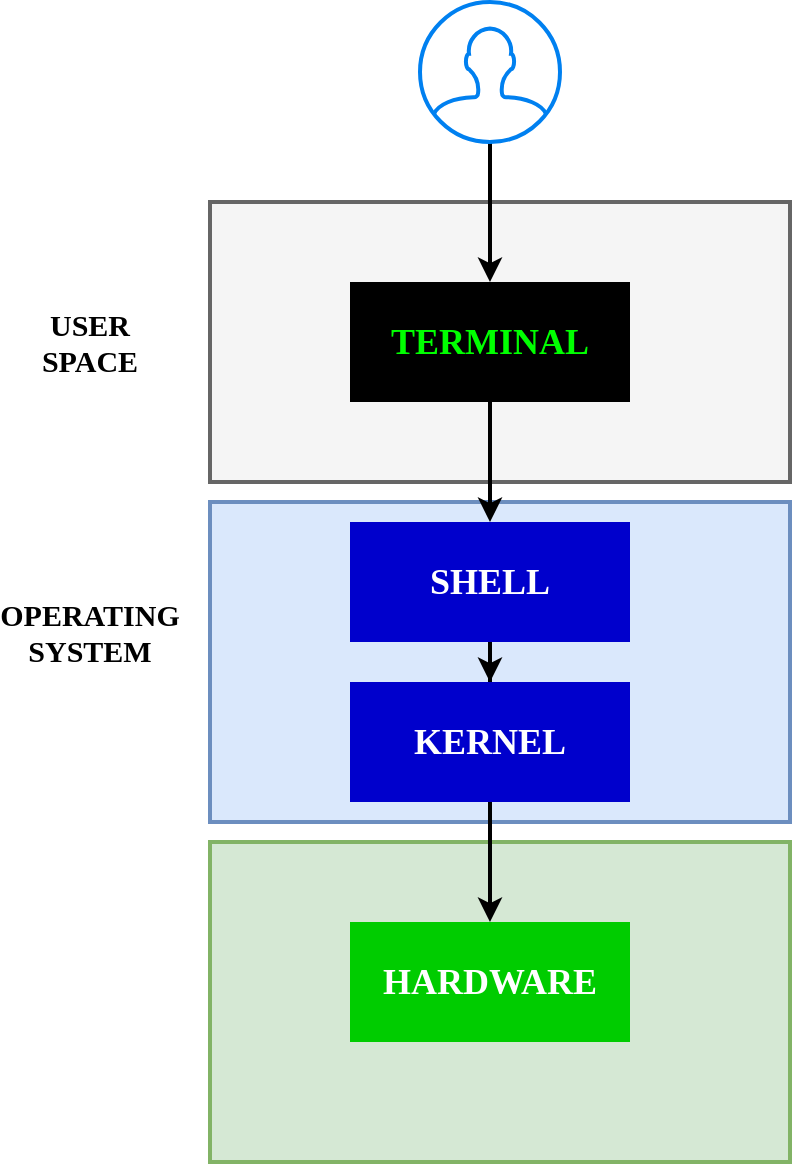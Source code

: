 <mxfile version="20.3.0" type="device"><diagram id="dRp5_16SvhGLSU4_Q4jk" name="Page-1"><mxGraphModel dx="782" dy="1217" grid="1" gridSize="10" guides="1" tooltips="1" connect="1" arrows="1" fold="1" page="1" pageScale="1" pageWidth="850" pageHeight="1100" math="0" shadow="0"><root><mxCell id="0"/><mxCell id="1" parent="0"/><mxCell id="foJGUWbuZOkfMDz00rqw-16" value="" style="rounded=0;whiteSpace=wrap;html=1;labelBackgroundColor=none;strokeWidth=2;fontFamily=Lucida Console;fillColor=#d5e8d4;strokeColor=#82b366;" vertex="1" parent="1"><mxGeometry x="270" y="670" width="290" height="160" as="geometry"/></mxCell><mxCell id="foJGUWbuZOkfMDz00rqw-15" value="" style="rounded=0;whiteSpace=wrap;html=1;labelBackgroundColor=none;strokeWidth=2;fontFamily=Lucida Console;fillColor=#dae8fc;strokeColor=#6c8ebf;" vertex="1" parent="1"><mxGeometry x="270" y="500" width="290" height="160" as="geometry"/></mxCell><mxCell id="foJGUWbuZOkfMDz00rqw-14" value="" style="rounded=0;whiteSpace=wrap;html=1;labelBackgroundColor=none;strokeWidth=2;fontFamily=Lucida Console;fillColor=#f5f5f5;strokeColor=#666666;fontColor=#333333;" vertex="1" parent="1"><mxGeometry x="270" y="350" width="290" height="140" as="geometry"/></mxCell><mxCell id="foJGUWbuZOkfMDz00rqw-8" style="edgeStyle=orthogonalEdgeStyle;rounded=0;orthogonalLoop=1;jettySize=auto;html=1;fontFamily=Lucida Console;fontColor=#FFFFFF;strokeWidth=2;" edge="1" parent="1" source="foJGUWbuZOkfMDz00rqw-1" target="foJGUWbuZOkfMDz00rqw-3"><mxGeometry relative="1" as="geometry"/></mxCell><mxCell id="foJGUWbuZOkfMDz00rqw-1" value="&lt;h2&gt;&lt;font style=&quot;&quot; face=&quot;Lucida Console&quot;&gt;TERMINAL&lt;/font&gt;&lt;/h2&gt;" style="rounded=0;whiteSpace=wrap;html=1;fontStyle=1;fillColor=#000000;fontColor=#00FF00;labelBackgroundColor=#000000;strokeColor=none;strokeWidth=2;" vertex="1" parent="1"><mxGeometry x="340" y="390" width="140" height="60" as="geometry"/></mxCell><mxCell id="foJGUWbuZOkfMDz00rqw-7" style="edgeStyle=orthogonalEdgeStyle;rounded=0;orthogonalLoop=1;jettySize=auto;html=1;fontFamily=Lucida Console;fontColor=#FFFFFF;strokeWidth=2;" edge="1" parent="1" source="foJGUWbuZOkfMDz00rqw-2" target="foJGUWbuZOkfMDz00rqw-1"><mxGeometry relative="1" as="geometry"/></mxCell><mxCell id="foJGUWbuZOkfMDz00rqw-2" value="" style="html=1;verticalLabelPosition=bottom;align=center;labelBackgroundColor=#ffffff;verticalAlign=top;strokeWidth=2;strokeColor=#0080F0;shadow=0;dashed=0;shape=mxgraph.ios7.icons.user;" vertex="1" parent="1"><mxGeometry x="375" y="250" width="70" height="70" as="geometry"/></mxCell><mxCell id="foJGUWbuZOkfMDz00rqw-9" style="edgeStyle=orthogonalEdgeStyle;rounded=0;orthogonalLoop=1;jettySize=auto;html=1;entryX=0.5;entryY=0;entryDx=0;entryDy=0;fontFamily=Lucida Console;fontColor=#FFFFFF;strokeWidth=2;" edge="1" parent="1" source="foJGUWbuZOkfMDz00rqw-3" target="foJGUWbuZOkfMDz00rqw-6"><mxGeometry relative="1" as="geometry"/></mxCell><mxCell id="foJGUWbuZOkfMDz00rqw-3" value="&lt;h2&gt;&lt;font style=&quot;&quot; face=&quot;Lucida Console&quot;&gt;SHELL&lt;/font&gt;&lt;/h2&gt;" style="rounded=0;whiteSpace=wrap;html=1;fontStyle=1;fillColor=#0000CC;fontColor=#FFFFFF;labelBackgroundColor=none;strokeColor=none;" vertex="1" parent="1"><mxGeometry x="340" y="510" width="140" height="60" as="geometry"/></mxCell><mxCell id="foJGUWbuZOkfMDz00rqw-5" value="&lt;h2&gt;&lt;font style=&quot;&quot; face=&quot;Lucida Console&quot;&gt;HARDWARE&lt;/font&gt;&lt;/h2&gt;" style="rounded=0;whiteSpace=wrap;html=1;fontStyle=1;fillColor=#00CC00;fontColor=#FFFFFF;labelBackgroundColor=none;strokeColor=none;" vertex="1" parent="1"><mxGeometry x="340" y="710" width="140" height="60" as="geometry"/></mxCell><mxCell id="foJGUWbuZOkfMDz00rqw-11" style="edgeStyle=orthogonalEdgeStyle;rounded=0;orthogonalLoop=1;jettySize=auto;html=1;strokeWidth=2;fontFamily=Lucida Console;fontColor=#FFFFFF;" edge="1" parent="1" source="foJGUWbuZOkfMDz00rqw-6" target="foJGUWbuZOkfMDz00rqw-5"><mxGeometry relative="1" as="geometry"/></mxCell><mxCell id="foJGUWbuZOkfMDz00rqw-6" value="&lt;h2&gt;&lt;font style=&quot;&quot; face=&quot;Lucida Console&quot;&gt;KERNEL&lt;/font&gt;&lt;/h2&gt;" style="rounded=0;whiteSpace=wrap;html=1;fontStyle=1;fillColor=#0000CC;fontColor=#FFFFFF;labelBackgroundColor=none;strokeColor=none;" vertex="1" parent="1"><mxGeometry x="340" y="590" width="140" height="60" as="geometry"/></mxCell><mxCell id="foJGUWbuZOkfMDz00rqw-17" value="&lt;font size=&quot;1&quot; color=&quot;#000000&quot;&gt;&lt;b style=&quot;font-size: 15px;&quot;&gt;USER SPACE&lt;/b&gt;&lt;/font&gt;" style="text;html=1;strokeColor=none;fillColor=none;align=center;verticalAlign=middle;whiteSpace=wrap;rounded=0;labelBackgroundColor=none;strokeWidth=2;fontFamily=Lucida Console;fontColor=#FFFFFF;" vertex="1" parent="1"><mxGeometry x="180" y="405" width="60" height="30" as="geometry"/></mxCell><mxCell id="foJGUWbuZOkfMDz00rqw-21" value="&lt;font size=&quot;1&quot; color=&quot;#000000&quot;&gt;&lt;b style=&quot;font-size: 15px;&quot;&gt;OPERATING SYSTEM&lt;/b&gt;&lt;/font&gt;" style="text;html=1;strokeColor=none;fillColor=none;align=center;verticalAlign=middle;whiteSpace=wrap;rounded=0;labelBackgroundColor=none;strokeWidth=2;fontFamily=Lucida Console;fontColor=#FFFFFF;" vertex="1" parent="1"><mxGeometry x="180" y="550" width="60" height="30" as="geometry"/></mxCell></root></mxGraphModel></diagram></mxfile>